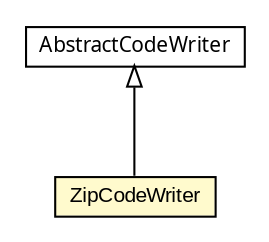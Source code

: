 #!/usr/local/bin/dot
#
# Class diagram 
# Generated by UMLGraph version 5.1 (http://www.umlgraph.org/)
#

digraph G {
	edge [fontname="arial",fontsize=10,labelfontname="arial",labelfontsize=10];
	node [fontname="arial",fontsize=10,shape=plaintext];
	nodesep=0.25;
	ranksep=0.5;
	// com.helger.jcodemodel.AbstractCodeWriter
	c16385 [label=<<table title="com.helger.jcodemodel.AbstractCodeWriter" border="0" cellborder="1" cellspacing="0" cellpadding="2" port="p" href="../AbstractCodeWriter.html">
		<tr><td><table border="0" cellspacing="0" cellpadding="1">
<tr><td align="center" balign="center"><font face="ariali"> AbstractCodeWriter </font></td></tr>
		</table></td></tr>
		</table>>, fontname="arial", fontcolor="black", fontsize=10.0];
	// com.helger.jcodemodel.writer.ZipCodeWriter
	c16409 [label=<<table title="com.helger.jcodemodel.writer.ZipCodeWriter" border="0" cellborder="1" cellspacing="0" cellpadding="2" port="p" bgcolor="lemonChiffon" href="./ZipCodeWriter.html">
		<tr><td><table border="0" cellspacing="0" cellpadding="1">
<tr><td align="center" balign="center"> ZipCodeWriter </td></tr>
		</table></td></tr>
		</table>>, fontname="arial", fontcolor="black", fontsize=10.0];
	//com.helger.jcodemodel.writer.ZipCodeWriter extends com.helger.jcodemodel.AbstractCodeWriter
	c16385:p -> c16409:p [dir=back,arrowtail=empty];
}

